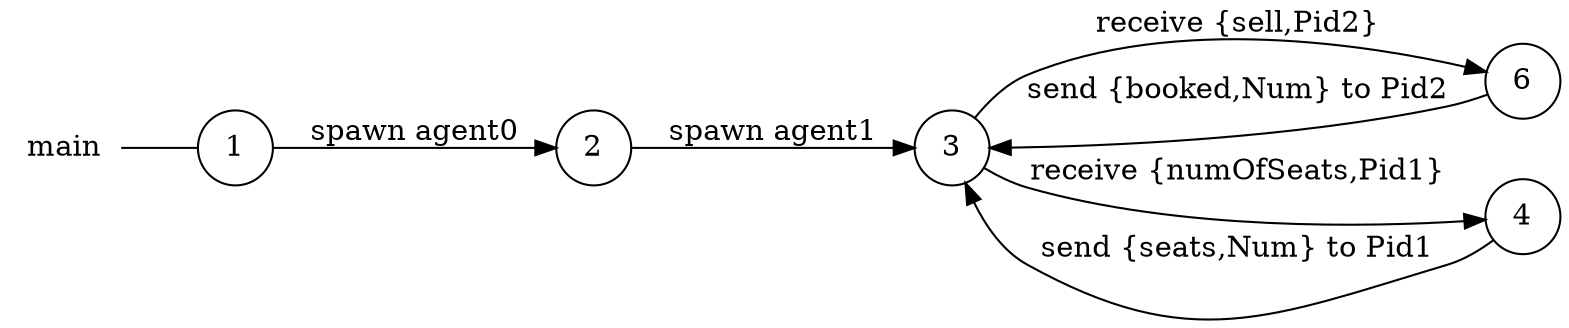 digraph main {
	rankdir="LR";
	n_0 [label="main", shape="plaintext"];
	n_1 [id="6", shape=circle, label="6"];
	n_2 [id="1", shape=circle, label="1"];
	n_0 -> n_2 [arrowhead=none];
	n_3 [id="2", shape=circle, label="2"];
	n_4 [id="4", shape=circle, label="4"];
	n_5 [id="3", shape=circle, label="3"];

	n_3 -> n_5 [id="[$e|0]", label="spawn agent1"];
	n_1 -> n_5 [id="[$e|12]", label="send {booked,Num} to Pid2"];
	n_5 -> n_4 [id="[$e|1]", label="receive {numOfSeats,Pid1}"];
	n_2 -> n_3 [id="[$e|7]", label="spawn agent0"];
	n_4 -> n_5 [id="[$e|11]", label="send {seats,Num} to Pid1"];
	n_5 -> n_1 [id="[$e|6]", label="receive {sell,Pid2}"];
}
